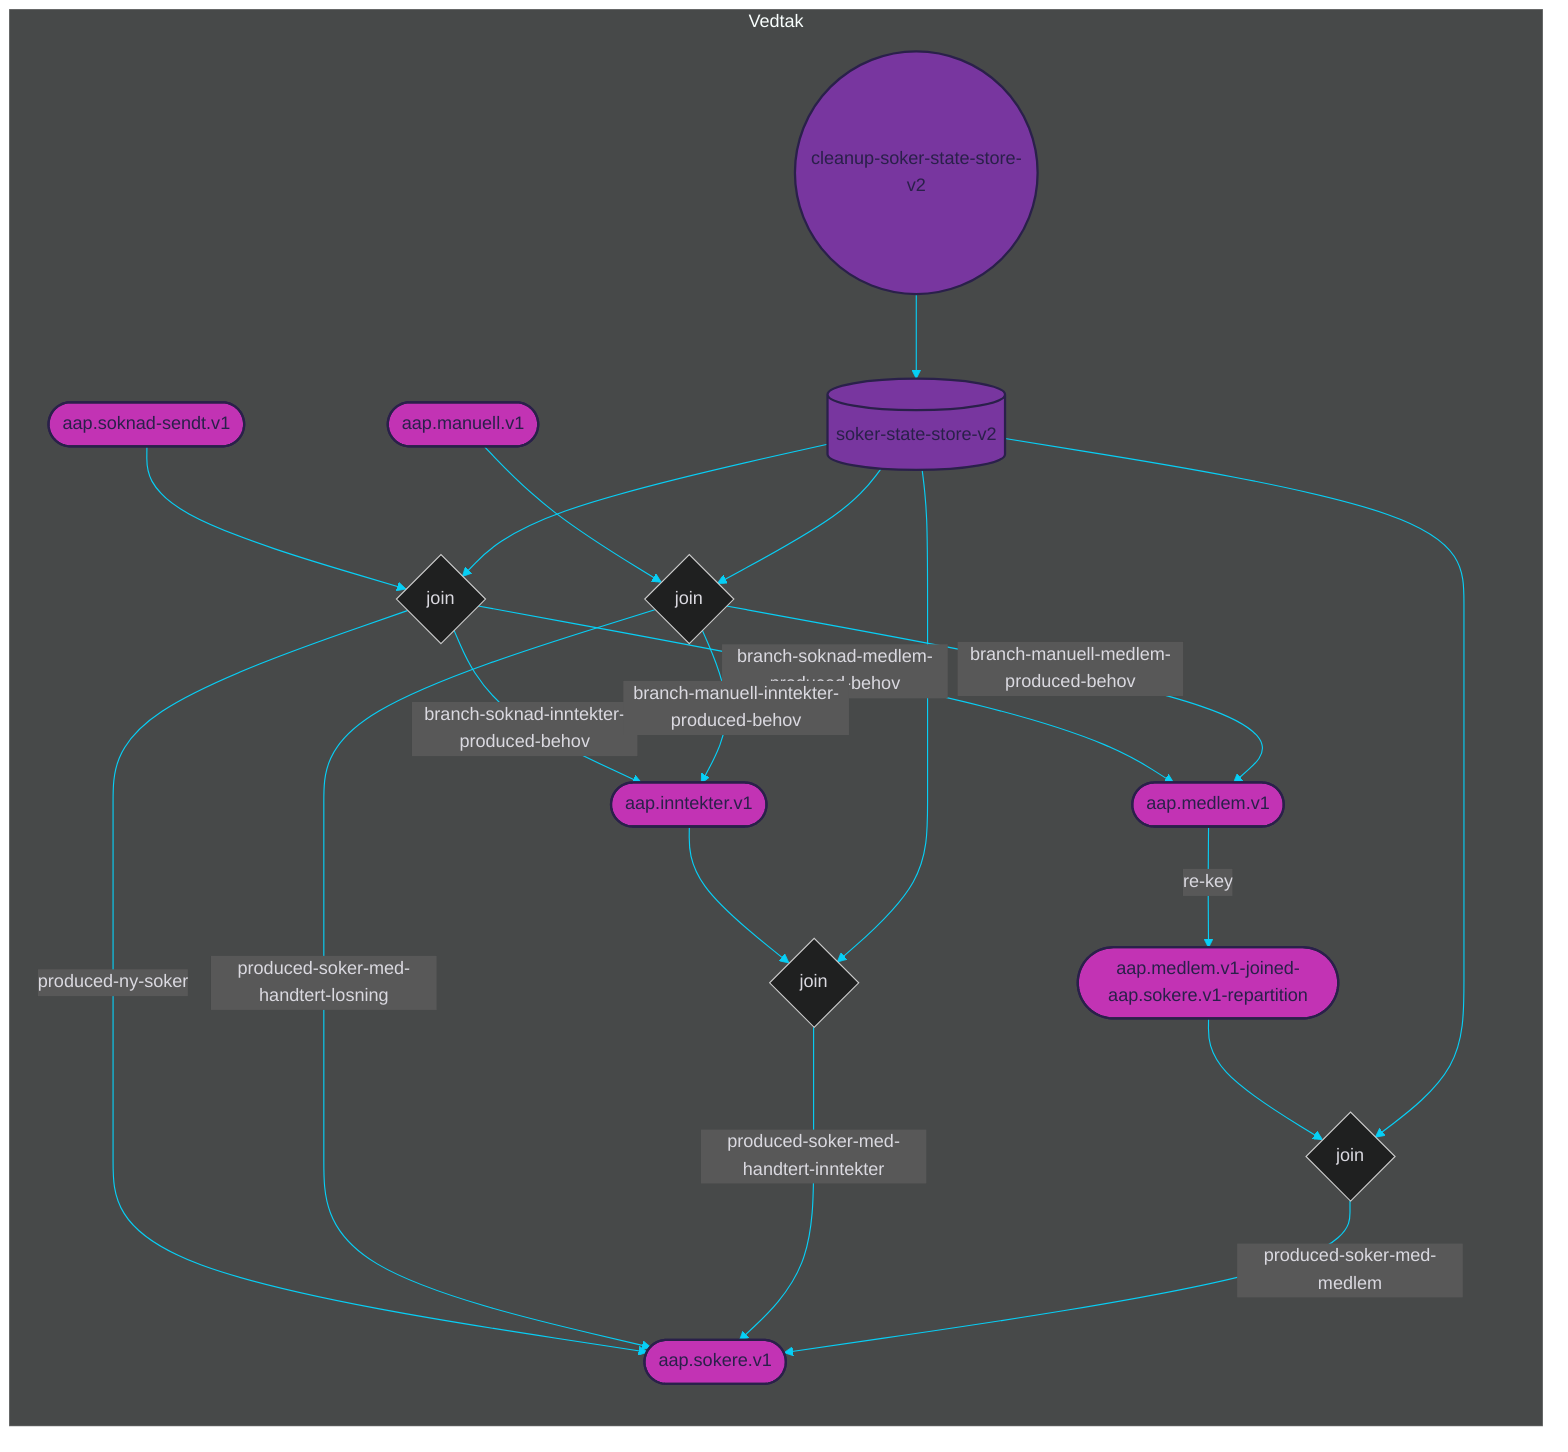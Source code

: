 %%{init: {'theme': 'dark', 'themeVariables': { 'primaryColor': '#07cff6', 'textColor': '#dad9e0', 'lineColor': '#07cff6'}}}%%

graph LR

subgraph Vedtak
    %% TOPICS
    aap.soknad-sendt.v1([aap.soknad-sendt.v1])
	aap.manuell.v1([aap.manuell.v1])
	aap.inntekter.v1([aap.inntekter.v1])
	aap.sokere.v1([aap.sokere.v1])
	aap.medlem.v1-joined-aap.sokere.v1-repartition([aap.medlem.v1-joined-aap.sokere.v1-repartition])
	aap.medlem.v1([aap.medlem.v1])
    
    %% JOINS
    join-0{join}
	join-1{join}
	join-2{join}
	join-3{join}
    
    %% STATE STORES
    soker-state-store-v2[(soker-state-store-v2)]
    
    %% PROCESSOR API JOBS
    cleanup-soker-state-store-v2((cleanup-soker-state-store-v2))
    
    %% JOIN STREAMS
    aap.soknad-sendt.v1 --> join-0
	soker-state-store-v2 --> join-0
	join-0 --> |produced-ny-soker| aap.sokere.v1
	join-0 --> |branch-soknad-medlem-produced-behov| aap.medlem.v1
	join-0 --> |branch-soknad-inntekter-produced-behov| aap.inntekter.v1
	aap.manuell.v1 --> join-1
	soker-state-store-v2 --> join-1
	join-1 --> |branch-manuell-inntekter-produced-behov| aap.inntekter.v1
	join-1 --> |branch-manuell-medlem-produced-behov| aap.medlem.v1
	join-1 --> |produced-soker-med-handtert-losning| aap.sokere.v1
	aap.inntekter.v1 --> join-2
	soker-state-store-v2 --> join-2
	join-2 --> |produced-soker-med-handtert-inntekter| aap.sokere.v1
	aap.medlem.v1-joined-aap.sokere.v1-repartition --> join-3
	soker-state-store-v2 --> join-3
	join-3 --> |produced-soker-med-medlem| aap.sokere.v1
    
    %% JOB STREAMS
    cleanup-soker-state-store-v2 --> soker-state-store-v2
    
    %% REPARTITION STREAMS
    aap.medlem.v1 --> |re-key| aap.medlem.v1-joined-aap.sokere.v1-repartition
end

%% COLORS
%% light    #dad9e0
%% purple   #78369f
%% pink     #c233b4
%% dark     #2a204a
%% blue     #07cff6

%% STYLES
style aap.soknad-sendt.v1 fill:#c233b4, stroke:#2a204a, stroke-width:2px, color:#2a204a
style aap.manuell.v1 fill:#c233b4, stroke:#2a204a, stroke-width:2px, color:#2a204a
style aap.inntekter.v1 fill:#c233b4, stroke:#2a204a, stroke-width:2px, color:#2a204a
style aap.sokere.v1 fill:#c233b4, stroke:#2a204a, stroke-width:2px, color:#2a204a
style aap.medlem.v1-joined-aap.sokere.v1-repartition fill:#c233b4, stroke:#2a204a, stroke-width:2px, color:#2a204a
style aap.medlem.v1 fill:#c233b4, stroke:#2a204a, stroke-width:2px, color:#2a204a
style soker-state-store-v2 fill:#78369f, stroke:#2a204a, stroke-width:2px, color:#2a204a
style cleanup-soker-state-store-v2 fill:#78369f, stroke:#2a204a, stroke-width:2px, color:#2a204a